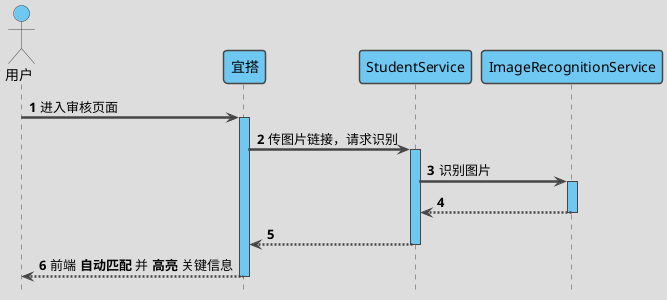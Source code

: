 @startuml
'https://plantuml.com/sequence-diagram

'隐藏脚注
hide footbox
autoActivate on

'使用 toy 主题
!theme toy

'编号
autonumber 1

'隐藏孤立的参与者
hide unlinked

'文字对齐，向左对齐
skinparam sequenceMessageAlign left

'箭头粗度
skinparam sequenceArrowThickness 2.5

' 皮肤
skinparam sequence {
    LifeLineBackgroundColor #6FC8F2
    ParticipantBackgroundColor #6FC8F2
    ParticipantFontColor black
    ActorBackgroundColor #6FC8F2
    ActorFontColor black
}

actor 用户 as actor
participant 宜搭 as yida
participant StudentService as StudentService
participant ImageRecognitionService as ImageRecognitionService
participant StudentDomainService as StudentDomainService
database StudentRepository as StudentRepository
participant AugeGateway as AugeGateway
participant UicGateway as UicGateway

actor -> yida : 进入审核页面

yida -> StudentService : 传图片链接，请求识别

StudentService -> ImageRecognitionService : 识别图片
return
return
return 前端 **自动匹配** 并 **高亮** 关键信息






@enduml
